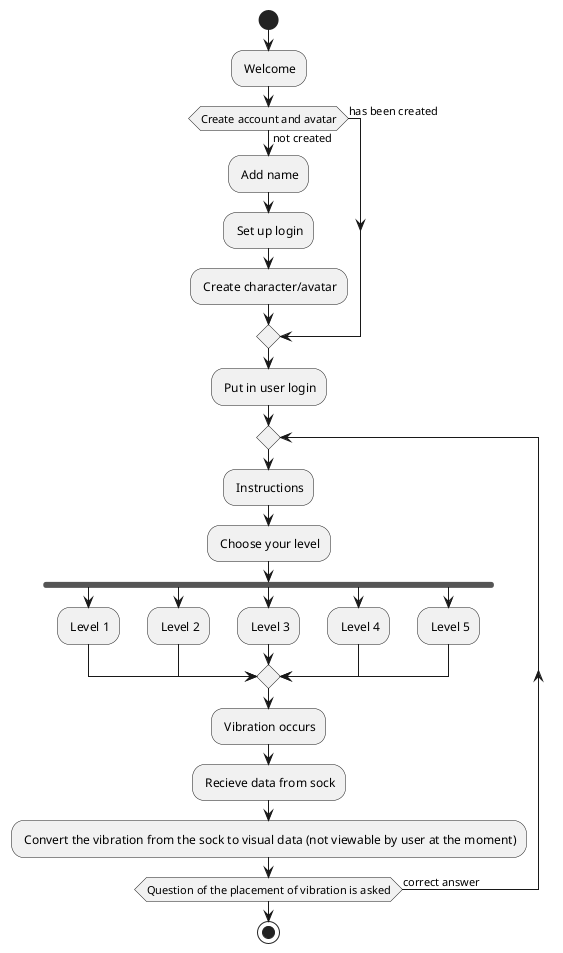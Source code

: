 @startuml PEDISENS
start 
: Welcome;
if (Create account and avatar) then (not created)
    : Add name;
    : Set up login;
    : Create character/avatar;
else (has been created)

endif
: Put in user login;
repeat
: Instructions;
: Choose your level;

    fork 
        : Level 1;
    fork again
        : Level 2;
    fork again
        : Level 3;
    fork again
        : Level 4;
    fork again
        : Level 5;
    end merge

: Vibration occurs;
: Recieve data from sock;
: Convert the vibration from the sock to visual data (not viewable by user at the moment);
repeat while (Question of the placement of vibration is asked) is (correct answer) 
        
stop
@enduml